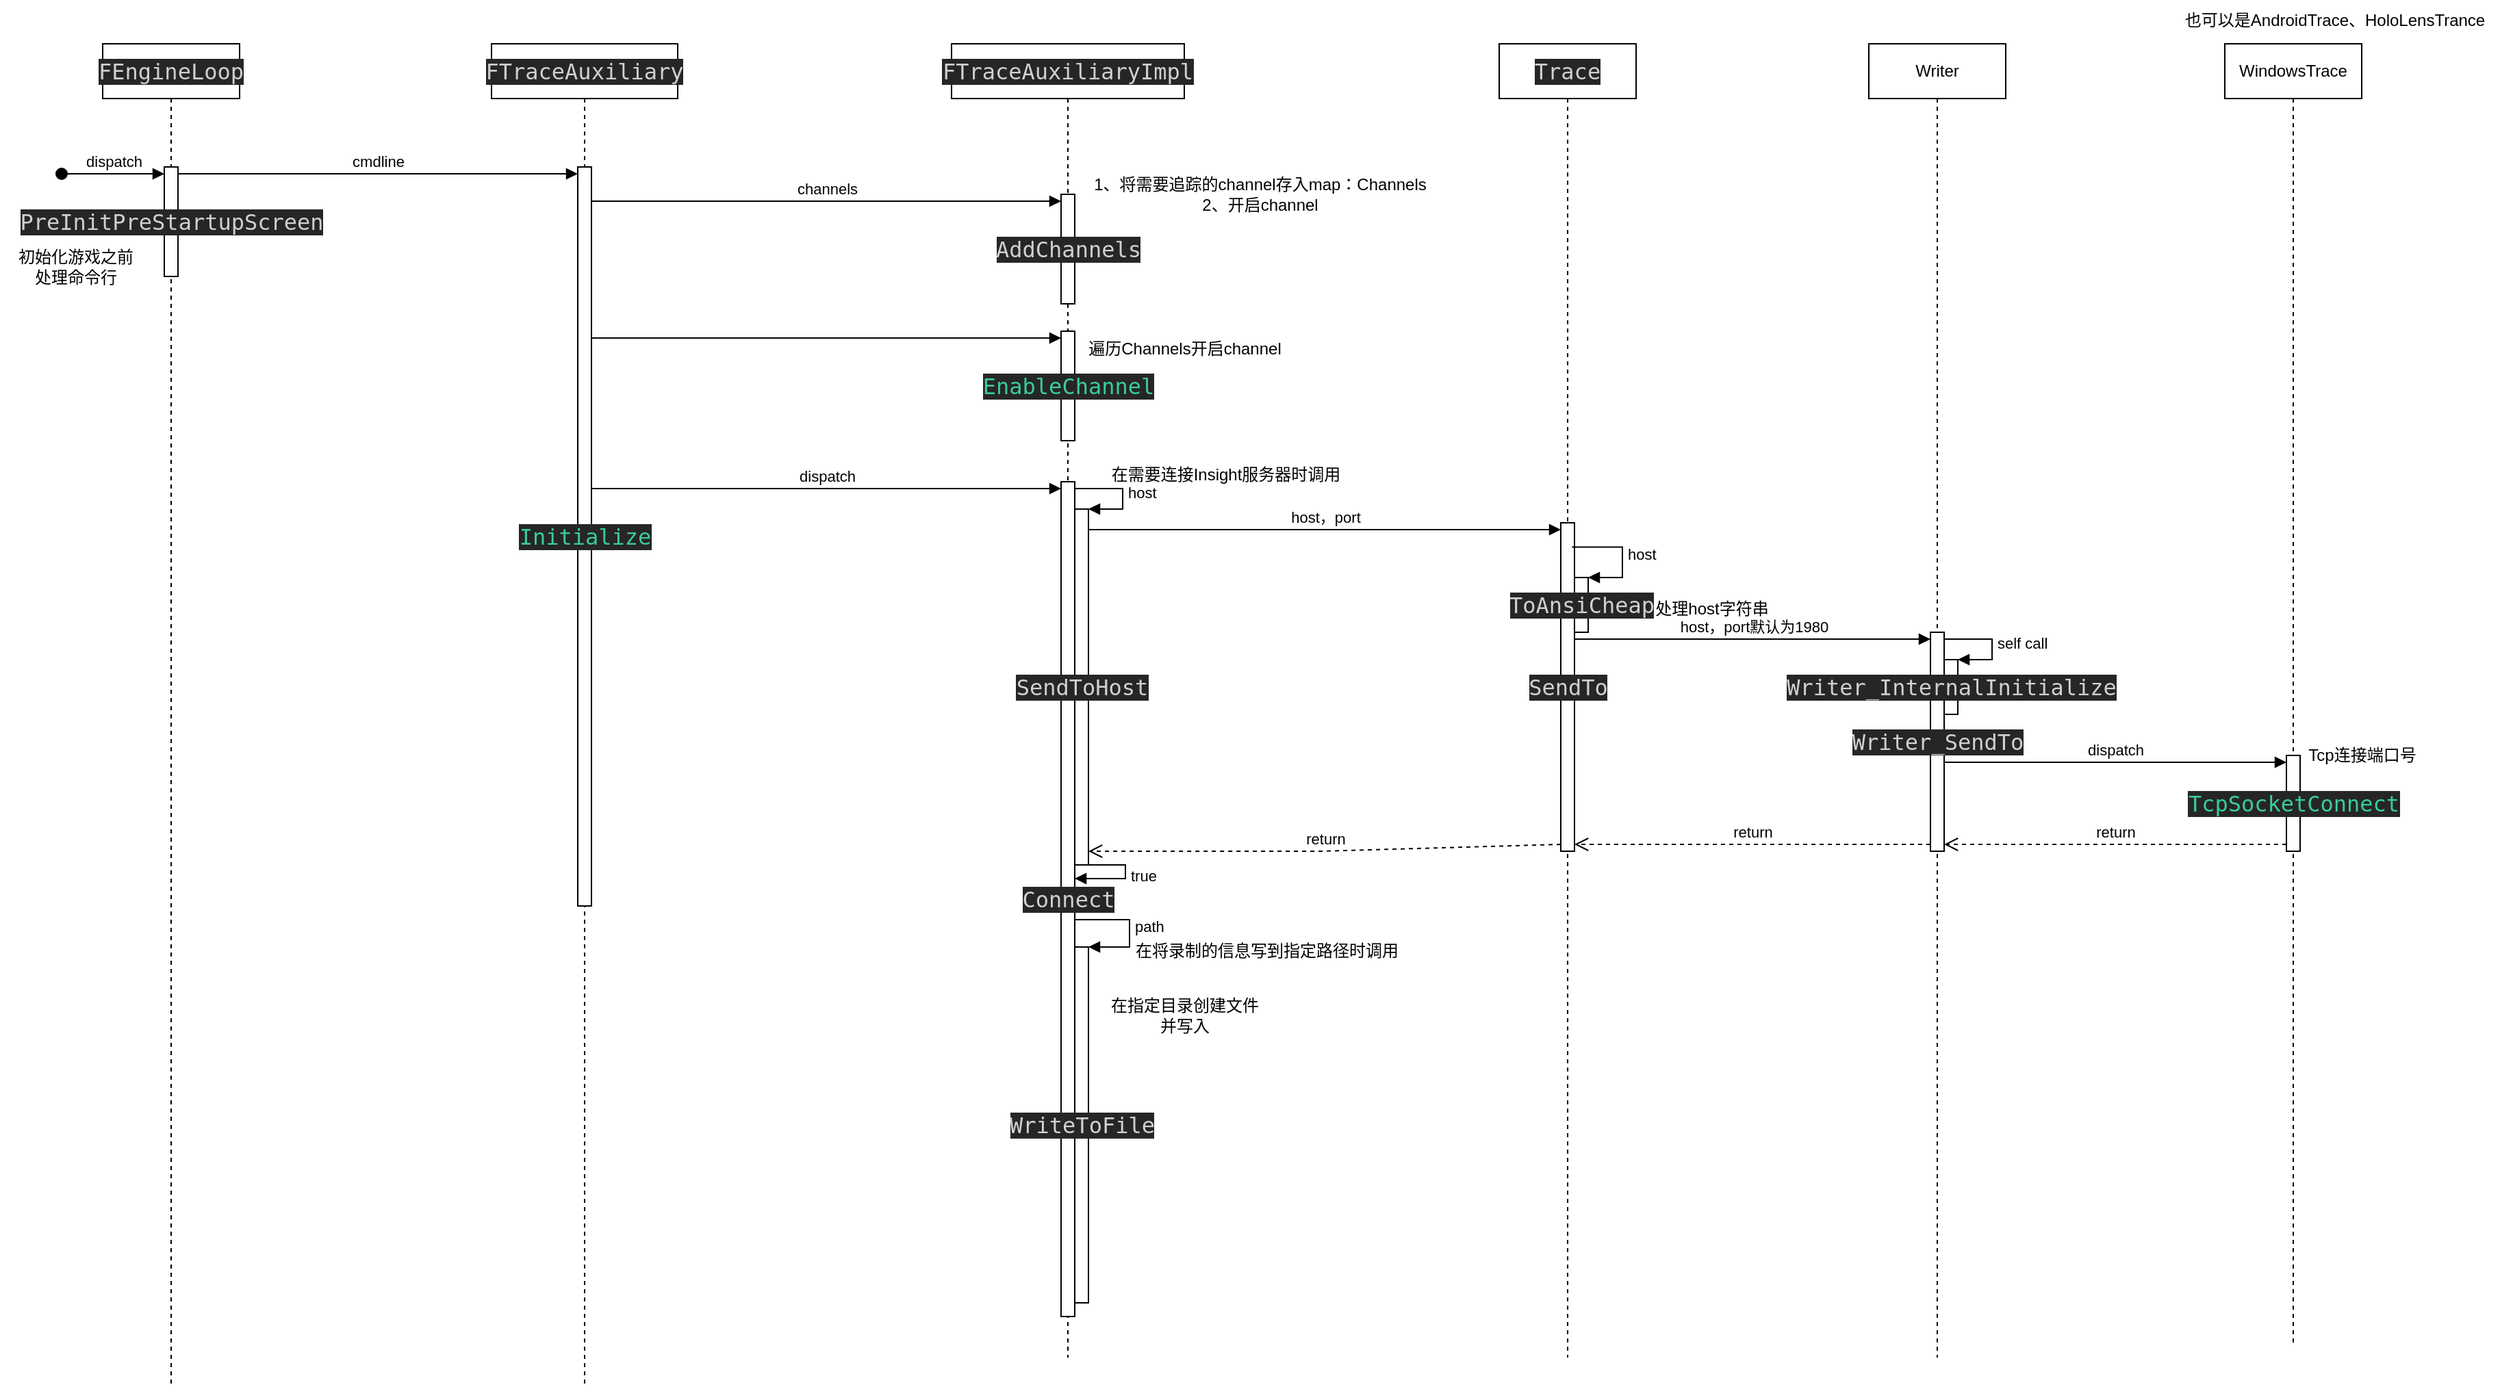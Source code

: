 <mxfile version="26.0.13">
  <diagram name="第 1 页" id="UgfqnTjjX8_KX1mcIwZx">
    <mxGraphModel dx="890" dy="505" grid="1" gridSize="10" guides="1" tooltips="1" connect="1" arrows="1" fold="1" page="1" pageScale="1" pageWidth="827" pageHeight="1169" math="0" shadow="0">
      <root>
        <mxCell id="0" />
        <mxCell id="1" parent="0" />
        <mxCell id="SOtteh8btGvdTnXQB1vJ-2" value="&lt;div style=&quot;background-color:#262626;color:#d0d0d0&quot;&gt;&lt;pre style=&quot;font-family:&#39;JetBrains Mono&#39;,monospace;font-size:12.0pt;&quot;&gt;FEngineLoop&lt;/pre&gt;&lt;/div&gt;" style="shape=umlLifeline;perimeter=lifelinePerimeter;whiteSpace=wrap;html=1;container=1;dropTarget=0;collapsible=0;recursiveResize=0;outlineConnect=0;portConstraint=eastwest;newEdgeStyle={&quot;curved&quot;:0,&quot;rounded&quot;:0};" vertex="1" parent="1">
          <mxGeometry x="80" y="80" width="100" height="980" as="geometry" />
        </mxCell>
        <mxCell id="SOtteh8btGvdTnXQB1vJ-3" value="&lt;div style=&quot;background-color:#262626;color:#d0d0d0&quot;&gt;&lt;pre style=&quot;font-family:&#39;JetBrains Mono&#39;,monospace;font-size:12.0pt;&quot;&gt;PreInitPreStartupScreen&lt;/pre&gt;&lt;/div&gt;" style="html=1;points=[[0,0,0,0,5],[0,1,0,0,-5],[1,0,0,0,5],[1,1,0,0,-5]];perimeter=orthogonalPerimeter;outlineConnect=0;targetShapes=umlLifeline;portConstraint=eastwest;newEdgeStyle={&quot;curved&quot;:0,&quot;rounded&quot;:0};" vertex="1" parent="SOtteh8btGvdTnXQB1vJ-2">
          <mxGeometry x="45" y="90" width="10" height="80" as="geometry" />
        </mxCell>
        <mxCell id="SOtteh8btGvdTnXQB1vJ-4" value="dispatch" style="html=1;verticalAlign=bottom;startArrow=oval;endArrow=block;startSize=8;curved=0;rounded=0;entryX=0;entryY=0;entryDx=0;entryDy=5;" edge="1" target="SOtteh8btGvdTnXQB1vJ-3" parent="SOtteh8btGvdTnXQB1vJ-2">
          <mxGeometry relative="1" as="geometry">
            <mxPoint x="-30" y="95" as="sourcePoint" />
          </mxGeometry>
        </mxCell>
        <mxCell id="SOtteh8btGvdTnXQB1vJ-5" value="初始化游戏之前&lt;div&gt;处理命令行&lt;/div&gt;" style="text;html=1;align=center;verticalAlign=middle;resizable=0;points=[];autosize=1;strokeColor=none;fillColor=none;" vertex="1" parent="1">
          <mxGeometry x="5" y="223" width="110" height="40" as="geometry" />
        </mxCell>
        <mxCell id="SOtteh8btGvdTnXQB1vJ-6" value="&lt;span style=&quot;font-family: &amp;quot;JetBrains Mono&amp;quot;, monospace; font-size: 12pt; background-color: rgb(38, 38, 38); color: rgb(208, 208, 208);&quot;&gt;FTraceAuxiliary&lt;/span&gt;" style="shape=umlLifeline;perimeter=lifelinePerimeter;whiteSpace=wrap;html=1;container=1;dropTarget=0;collapsible=0;recursiveResize=0;outlineConnect=0;portConstraint=eastwest;newEdgeStyle={&quot;curved&quot;:0,&quot;rounded&quot;:0};" vertex="1" parent="1">
          <mxGeometry x="364" y="80" width="136" height="980" as="geometry" />
        </mxCell>
        <mxCell id="SOtteh8btGvdTnXQB1vJ-7" value="&lt;div style=&quot;background-color:#262626;color:#d0d0d0&quot;&gt;&lt;pre style=&quot;font-family:&#39;JetBrains Mono&#39;,monospace;font-size:12.0pt;&quot;&gt;&lt;span style=&quot;color:#39cc9b;&quot;&gt;Initialize&lt;/span&gt;&lt;/pre&gt;&lt;/div&gt;" style="html=1;points=[[0,0,0,0,5],[0,1,0,0,-5],[1,0,0,0,5],[1,1,0,0,-5]];perimeter=orthogonalPerimeter;outlineConnect=0;targetShapes=umlLifeline;portConstraint=eastwest;newEdgeStyle={&quot;curved&quot;:0,&quot;rounded&quot;:0};" vertex="1" parent="SOtteh8btGvdTnXQB1vJ-6">
          <mxGeometry x="63" y="90" width="10" height="540" as="geometry" />
        </mxCell>
        <mxCell id="SOtteh8btGvdTnXQB1vJ-8" value="cmdline" style="html=1;verticalAlign=bottom;endArrow=block;curved=0;rounded=0;entryX=0;entryY=0;entryDx=0;entryDy=5;exitX=1;exitY=0;exitDx=0;exitDy=5;exitPerimeter=0;" edge="1" target="SOtteh8btGvdTnXQB1vJ-7" parent="1" source="SOtteh8btGvdTnXQB1vJ-3">
          <mxGeometry relative="1" as="geometry">
            <mxPoint x="350" y="175" as="sourcePoint" />
            <mxPoint as="offset" />
          </mxGeometry>
        </mxCell>
        <mxCell id="SOtteh8btGvdTnXQB1vJ-10" value="&lt;div style=&quot;background-color:#262626;color:#d0d0d0&quot;&gt;&lt;pre style=&quot;font-family:&#39;JetBrains Mono&#39;,monospace;font-size:12.0pt;&quot;&gt;FTraceAuxiliaryImpl&lt;/pre&gt;&lt;/div&gt;" style="shape=umlLifeline;perimeter=lifelinePerimeter;whiteSpace=wrap;html=1;container=1;dropTarget=0;collapsible=0;recursiveResize=0;outlineConnect=0;portConstraint=eastwest;newEdgeStyle={&quot;curved&quot;:0,&quot;rounded&quot;:0};" vertex="1" parent="1">
          <mxGeometry x="700" y="80" width="170" height="960" as="geometry" />
        </mxCell>
        <mxCell id="SOtteh8btGvdTnXQB1vJ-11" value="&lt;div style=&quot;background-color:#262626;color:#d0d0d0&quot;&gt;&lt;pre style=&quot;font-family:&#39;JetBrains Mono&#39;,monospace;font-size:12.0pt;&quot;&gt;AddChannels&lt;/pre&gt;&lt;/div&gt;" style="html=1;points=[[0,0,0,0,5],[0,1,0,0,-5],[1,0,0,0,5],[1,1,0,0,-5]];perimeter=orthogonalPerimeter;outlineConnect=0;targetShapes=umlLifeline;portConstraint=eastwest;newEdgeStyle={&quot;curved&quot;:0,&quot;rounded&quot;:0};" vertex="1" parent="SOtteh8btGvdTnXQB1vJ-10">
          <mxGeometry x="80" y="110" width="10" height="80" as="geometry" />
        </mxCell>
        <mxCell id="SOtteh8btGvdTnXQB1vJ-15" value="&lt;div style=&quot;background-color:#262626;color:#d0d0d0&quot;&gt;&lt;pre style=&quot;font-family:&#39;JetBrains Mono&#39;,monospace;font-size:12.0pt;&quot;&gt;&lt;span style=&quot;color:#39cc9b;&quot;&gt;EnableChannel&lt;/span&gt;&lt;/pre&gt;&lt;/div&gt;" style="html=1;points=[[0,0,0,0,5],[0,1,0,0,-5],[1,0,0,0,5],[1,1,0,0,-5]];perimeter=orthogonalPerimeter;outlineConnect=0;targetShapes=umlLifeline;portConstraint=eastwest;newEdgeStyle={&quot;curved&quot;:0,&quot;rounded&quot;:0};" vertex="1" parent="SOtteh8btGvdTnXQB1vJ-10">
          <mxGeometry x="80" y="210" width="10" height="80" as="geometry" />
        </mxCell>
        <mxCell id="SOtteh8btGvdTnXQB1vJ-19" value="&lt;div style=&quot;background-color:#262626;color:#d0d0d0&quot;&gt;&lt;pre style=&quot;font-family:&#39;JetBrains Mono&#39;,monospace;font-size:12.0pt;&quot;&gt;Connect&lt;/pre&gt;&lt;/div&gt;" style="html=1;points=[[0,0,0,0,5],[0,1,0,0,-5],[1,0,0,0,5],[1,1,0,0,-5]];perimeter=orthogonalPerimeter;outlineConnect=0;targetShapes=umlLifeline;portConstraint=eastwest;newEdgeStyle={&quot;curved&quot;:0,&quot;rounded&quot;:0};" vertex="1" parent="SOtteh8btGvdTnXQB1vJ-10">
          <mxGeometry x="80" y="320" width="10" height="610" as="geometry" />
        </mxCell>
        <mxCell id="SOtteh8btGvdTnXQB1vJ-25" value="&lt;div style=&quot;background-color:#262626;color:#d0d0d0&quot;&gt;&lt;pre style=&quot;font-family:&#39;JetBrains Mono&#39;,monospace;font-size:12.0pt;&quot;&gt;SendToHost&lt;/pre&gt;&lt;/div&gt;" style="html=1;points=[[0,0,0,0,5],[0,1,0,0,-5],[1,0,0,0,5],[1,1,0,0,-5]];perimeter=orthogonalPerimeter;outlineConnect=0;targetShapes=umlLifeline;portConstraint=eastwest;newEdgeStyle={&quot;curved&quot;:0,&quot;rounded&quot;:0};" vertex="1" parent="SOtteh8btGvdTnXQB1vJ-10">
          <mxGeometry x="90" y="340" width="10" height="260" as="geometry" />
        </mxCell>
        <mxCell id="SOtteh8btGvdTnXQB1vJ-26" value="host" style="html=1;align=left;spacingLeft=2;endArrow=block;rounded=0;edgeStyle=orthogonalEdgeStyle;curved=0;rounded=0;exitX=1;exitY=0;exitDx=0;exitDy=5;exitPerimeter=0;" edge="1" target="SOtteh8btGvdTnXQB1vJ-25" parent="SOtteh8btGvdTnXQB1vJ-10" source="SOtteh8btGvdTnXQB1vJ-19">
          <mxGeometry relative="1" as="geometry">
            <mxPoint x="95" y="330" as="sourcePoint" />
            <Array as="points">
              <mxPoint x="125" y="325" />
              <mxPoint x="125" y="340" />
            </Array>
          </mxGeometry>
        </mxCell>
        <mxCell id="SOtteh8btGvdTnXQB1vJ-28" value="true" style="html=1;align=left;spacingLeft=2;endArrow=block;rounded=0;edgeStyle=orthogonalEdgeStyle;curved=0;rounded=0;exitX=1;exitY=1;exitDx=0;exitDy=-5;exitPerimeter=0;" edge="1" target="SOtteh8btGvdTnXQB1vJ-19" parent="SOtteh8btGvdTnXQB1vJ-10" source="SOtteh8btGvdTnXQB1vJ-25">
          <mxGeometry relative="1" as="geometry">
            <mxPoint x="97" y="390" as="sourcePoint" />
            <Array as="points">
              <mxPoint x="100" y="600" />
              <mxPoint x="127" y="600" />
              <mxPoint x="127" y="610" />
            </Array>
            <mxPoint x="102" y="420.029" as="targetPoint" />
          </mxGeometry>
        </mxCell>
        <mxCell id="SOtteh8btGvdTnXQB1vJ-57" value="&lt;div style=&quot;background-color:#262626;color:#d0d0d0&quot;&gt;&lt;pre style=&quot;font-family:&#39;JetBrains Mono&#39;,monospace;font-size:12.0pt;&quot;&gt;WriteToFile&lt;/pre&gt;&lt;/div&gt;" style="html=1;points=[[0,0,0,0,5],[0,1,0,0,-5],[1,0,0,0,5],[1,1,0,0,-5]];perimeter=orthogonalPerimeter;outlineConnect=0;targetShapes=umlLifeline;portConstraint=eastwest;newEdgeStyle={&quot;curved&quot;:0,&quot;rounded&quot;:0};" vertex="1" parent="SOtteh8btGvdTnXQB1vJ-10">
          <mxGeometry x="90" y="660" width="10" height="260" as="geometry" />
        </mxCell>
        <mxCell id="SOtteh8btGvdTnXQB1vJ-58" value="path" style="html=1;align=left;spacingLeft=2;endArrow=block;rounded=0;edgeStyle=orthogonalEdgeStyle;curved=0;rounded=0;" edge="1" target="SOtteh8btGvdTnXQB1vJ-57" parent="SOtteh8btGvdTnXQB1vJ-10" source="SOtteh8btGvdTnXQB1vJ-19">
          <mxGeometry x="0.004" relative="1" as="geometry">
            <mxPoint x="100" y="830" as="sourcePoint" />
            <Array as="points">
              <mxPoint x="130" y="640" />
              <mxPoint x="130" y="660" />
            </Array>
            <mxPoint as="offset" />
          </mxGeometry>
        </mxCell>
        <mxCell id="SOtteh8btGvdTnXQB1vJ-12" value="channels" style="html=1;verticalAlign=bottom;endArrow=block;curved=0;rounded=0;entryX=0;entryY=0;entryDx=0;entryDy=5;" edge="1" target="SOtteh8btGvdTnXQB1vJ-11" parent="1" source="SOtteh8btGvdTnXQB1vJ-7">
          <mxGeometry relative="1" as="geometry">
            <mxPoint x="710" y="195" as="sourcePoint" />
          </mxGeometry>
        </mxCell>
        <mxCell id="SOtteh8btGvdTnXQB1vJ-14" value="1、将需要追踪的channel存入map：Channels&lt;div&gt;2、开启channel&lt;/div&gt;" style="text;html=1;align=center;verticalAlign=middle;resizable=0;points=[];autosize=1;strokeColor=none;fillColor=none;" vertex="1" parent="1">
          <mxGeometry x="790" y="170" width="270" height="40" as="geometry" />
        </mxCell>
        <mxCell id="SOtteh8btGvdTnXQB1vJ-16" value="" style="html=1;verticalAlign=bottom;endArrow=block;curved=0;rounded=0;entryX=0;entryY=0;entryDx=0;entryDy=5;" edge="1" target="SOtteh8btGvdTnXQB1vJ-15" parent="1" source="SOtteh8btGvdTnXQB1vJ-7">
          <mxGeometry relative="1" as="geometry">
            <mxPoint x="710" y="295" as="sourcePoint" />
          </mxGeometry>
        </mxCell>
        <mxCell id="SOtteh8btGvdTnXQB1vJ-18" value="遍历Channels开启channel" style="text;html=1;align=center;verticalAlign=middle;resizable=0;points=[];autosize=1;strokeColor=none;fillColor=none;" vertex="1" parent="1">
          <mxGeometry x="790" y="288" width="160" height="30" as="geometry" />
        </mxCell>
        <mxCell id="SOtteh8btGvdTnXQB1vJ-20" value="dispatch" style="html=1;verticalAlign=bottom;endArrow=block;curved=0;rounded=0;entryX=0;entryY=0;entryDx=0;entryDy=5;" edge="1" target="SOtteh8btGvdTnXQB1vJ-19" parent="1" source="SOtteh8btGvdTnXQB1vJ-7">
          <mxGeometry relative="1" as="geometry">
            <mxPoint x="710" y="405" as="sourcePoint" />
          </mxGeometry>
        </mxCell>
        <mxCell id="SOtteh8btGvdTnXQB1vJ-29" value="在需要连接Insight服务器时调用" style="text;html=1;align=center;verticalAlign=middle;resizable=0;points=[];autosize=1;strokeColor=none;fillColor=none;" vertex="1" parent="1">
          <mxGeometry x="805" y="380" width="190" height="30" as="geometry" />
        </mxCell>
        <mxCell id="SOtteh8btGvdTnXQB1vJ-30" value="&lt;div style=&quot;background-color:#262626;color:#d0d0d0&quot;&gt;&lt;pre style=&quot;font-family:&#39;JetBrains Mono&#39;,monospace;font-size:12.0pt;&quot;&gt;Trace&lt;/pre&gt;&lt;/div&gt;" style="shape=umlLifeline;perimeter=lifelinePerimeter;whiteSpace=wrap;html=1;container=1;dropTarget=0;collapsible=0;recursiveResize=0;outlineConnect=0;portConstraint=eastwest;newEdgeStyle={&quot;curved&quot;:0,&quot;rounded&quot;:0};" vertex="1" parent="1">
          <mxGeometry x="1100" y="80" width="100" height="960" as="geometry" />
        </mxCell>
        <mxCell id="SOtteh8btGvdTnXQB1vJ-31" value="&lt;div style=&quot;background-color:#262626;color:#d0d0d0&quot;&gt;&lt;pre style=&quot;font-family:&#39;JetBrains Mono&#39;,monospace;font-size:12.0pt;&quot;&gt;SendTo&lt;/pre&gt;&lt;/div&gt;" style="html=1;points=[[0,0,0,0,5],[0,1,0,0,-5],[1,0,0,0,5],[1,1,0,0,-5]];perimeter=orthogonalPerimeter;outlineConnect=0;targetShapes=umlLifeline;portConstraint=eastwest;newEdgeStyle={&quot;curved&quot;:0,&quot;rounded&quot;:0};" vertex="1" parent="SOtteh8btGvdTnXQB1vJ-30">
          <mxGeometry x="45" y="350" width="10" height="240" as="geometry" />
        </mxCell>
        <mxCell id="SOtteh8btGvdTnXQB1vJ-37" value="&lt;div style=&quot;background-color:#262626;color:#d0d0d0&quot;&gt;&lt;pre style=&quot;font-family:&#39;JetBrains Mono&#39;,monospace;font-size:12.0pt;&quot;&gt;ToAnsiCheap&lt;/pre&gt;&lt;/div&gt;" style="html=1;points=[[0,0,0,0,5],[0,1,0,0,-5],[1,0,0,0,5],[1,1,0,0,-5]];perimeter=orthogonalPerimeter;outlineConnect=0;targetShapes=umlLifeline;portConstraint=eastwest;newEdgeStyle={&quot;curved&quot;:0,&quot;rounded&quot;:0};" vertex="1" parent="SOtteh8btGvdTnXQB1vJ-30">
          <mxGeometry x="55" y="390" width="10" height="40" as="geometry" />
        </mxCell>
        <mxCell id="SOtteh8btGvdTnXQB1vJ-38" value="host" style="html=1;align=left;spacingLeft=2;endArrow=block;rounded=0;edgeStyle=orthogonalEdgeStyle;curved=0;rounded=0;exitX=0.814;exitY=0.074;exitDx=0;exitDy=0;exitPerimeter=0;" edge="1" target="SOtteh8btGvdTnXQB1vJ-37" parent="SOtteh8btGvdTnXQB1vJ-30" source="SOtteh8btGvdTnXQB1vJ-31">
          <mxGeometry relative="1" as="geometry">
            <mxPoint x="60" y="370" as="sourcePoint" />
            <Array as="points">
              <mxPoint x="90" y="368" />
              <mxPoint x="90" y="390" />
            </Array>
          </mxGeometry>
        </mxCell>
        <mxCell id="SOtteh8btGvdTnXQB1vJ-32" value="host，port" style="html=1;verticalAlign=bottom;endArrow=block;curved=0;rounded=0;entryX=0;entryY=0;entryDx=0;entryDy=5;" edge="1" target="SOtteh8btGvdTnXQB1vJ-31" parent="1" source="SOtteh8btGvdTnXQB1vJ-25">
          <mxGeometry x="0.0" relative="1" as="geometry">
            <mxPoint x="1070" y="415" as="sourcePoint" />
            <mxPoint as="offset" />
          </mxGeometry>
        </mxCell>
        <mxCell id="SOtteh8btGvdTnXQB1vJ-33" value="return" style="html=1;verticalAlign=bottom;endArrow=open;dashed=1;endSize=8;curved=0;rounded=0;exitX=0;exitY=1;exitDx=0;exitDy=-5;" edge="1" source="SOtteh8btGvdTnXQB1vJ-31" parent="1" target="SOtteh8btGvdTnXQB1vJ-25">
          <mxGeometry relative="1" as="geometry">
            <mxPoint x="1070" y="485" as="targetPoint" />
            <Array as="points">
              <mxPoint x="970" y="670" />
            </Array>
          </mxGeometry>
        </mxCell>
        <mxCell id="SOtteh8btGvdTnXQB1vJ-39" value="处理host字符串" style="text;html=1;align=center;verticalAlign=middle;resizable=0;points=[];autosize=1;strokeColor=none;fillColor=none;" vertex="1" parent="1">
          <mxGeometry x="1200" y="478" width="110" height="30" as="geometry" />
        </mxCell>
        <mxCell id="SOtteh8btGvdTnXQB1vJ-40" value="Writer" style="shape=umlLifeline;perimeter=lifelinePerimeter;whiteSpace=wrap;html=1;container=1;dropTarget=0;collapsible=0;recursiveResize=0;outlineConnect=0;portConstraint=eastwest;newEdgeStyle={&quot;curved&quot;:0,&quot;rounded&quot;:0};" vertex="1" parent="1">
          <mxGeometry x="1370" y="80" width="100" height="960" as="geometry" />
        </mxCell>
        <mxCell id="SOtteh8btGvdTnXQB1vJ-41" value="&lt;div style=&quot;background-color:#262626;color:#d0d0d0&quot;&gt;&lt;pre style=&quot;font-family:&#39;JetBrains Mono&#39;,monospace;font-size:12.0pt;&quot;&gt;Writer_SendTo&lt;/pre&gt;&lt;/div&gt;" style="html=1;points=[[0,0,0,0,5],[0,1,0,0,-5],[1,0,0,0,5],[1,1,0,0,-5]];perimeter=orthogonalPerimeter;outlineConnect=0;targetShapes=umlLifeline;portConstraint=eastwest;newEdgeStyle={&quot;curved&quot;:0,&quot;rounded&quot;:0};" vertex="1" parent="SOtteh8btGvdTnXQB1vJ-40">
          <mxGeometry x="45" y="430" width="10" height="160" as="geometry" />
        </mxCell>
        <mxCell id="SOtteh8btGvdTnXQB1vJ-47" value="&lt;div style=&quot;background-color:#262626;color:#d0d0d0&quot;&gt;&lt;pre style=&quot;font-family:&#39;JetBrains Mono&#39;,monospace;font-size:12.0pt;&quot;&gt;Writer_InternalInitialize&lt;/pre&gt;&lt;/div&gt;" style="html=1;points=[[0,0,0,0,5],[0,1,0,0,-5],[1,0,0,0,5],[1,1,0,0,-5]];perimeter=orthogonalPerimeter;outlineConnect=0;targetShapes=umlLifeline;portConstraint=eastwest;newEdgeStyle={&quot;curved&quot;:0,&quot;rounded&quot;:0};" vertex="1" parent="SOtteh8btGvdTnXQB1vJ-40">
          <mxGeometry x="55" y="450" width="10" height="40" as="geometry" />
        </mxCell>
        <mxCell id="SOtteh8btGvdTnXQB1vJ-48" value="self call" style="html=1;align=left;spacingLeft=2;endArrow=block;rounded=0;edgeStyle=orthogonalEdgeStyle;curved=0;rounded=0;exitX=1;exitY=0;exitDx=0;exitDy=5;exitPerimeter=0;" edge="1" target="SOtteh8btGvdTnXQB1vJ-47" parent="SOtteh8btGvdTnXQB1vJ-40" source="SOtteh8btGvdTnXQB1vJ-41">
          <mxGeometry relative="1" as="geometry">
            <mxPoint x="60" y="430" as="sourcePoint" />
            <Array as="points">
              <mxPoint x="90" y="435" />
              <mxPoint x="90" y="450" />
            </Array>
          </mxGeometry>
        </mxCell>
        <mxCell id="SOtteh8btGvdTnXQB1vJ-43" value="return" style="html=1;verticalAlign=bottom;endArrow=open;dashed=1;endSize=8;curved=0;rounded=0;exitX=0;exitY=1;exitDx=0;exitDy=-5;entryX=1;entryY=1;entryDx=0;entryDy=-5;entryPerimeter=0;" edge="1" source="SOtteh8btGvdTnXQB1vJ-41" parent="1" target="SOtteh8btGvdTnXQB1vJ-31">
          <mxGeometry relative="1" as="geometry">
            <mxPoint x="1340" y="645" as="targetPoint" />
          </mxGeometry>
        </mxCell>
        <mxCell id="SOtteh8btGvdTnXQB1vJ-42" value="host，port默认为1980" style="html=1;verticalAlign=bottom;endArrow=block;curved=0;rounded=0;entryX=0;entryY=0;entryDx=0;entryDy=5;" edge="1" target="SOtteh8btGvdTnXQB1vJ-41" parent="1" source="SOtteh8btGvdTnXQB1vJ-31">
          <mxGeometry x="0.002" relative="1" as="geometry">
            <mxPoint x="1340" y="575" as="sourcePoint" />
            <mxPoint as="offset" />
          </mxGeometry>
        </mxCell>
        <mxCell id="SOtteh8btGvdTnXQB1vJ-51" value="WindowsTrace" style="shape=umlLifeline;perimeter=lifelinePerimeter;whiteSpace=wrap;html=1;container=1;dropTarget=0;collapsible=0;recursiveResize=0;outlineConnect=0;portConstraint=eastwest;newEdgeStyle={&quot;curved&quot;:0,&quot;rounded&quot;:0};" vertex="1" parent="1">
          <mxGeometry x="1630" y="80" width="100" height="950" as="geometry" />
        </mxCell>
        <mxCell id="SOtteh8btGvdTnXQB1vJ-53" value="&lt;div style=&quot;background-color:#262626;color:#d0d0d0&quot;&gt;&lt;pre style=&quot;font-family:&#39;JetBrains Mono&#39;,monospace;font-size:12.0pt;&quot;&gt;&lt;span style=&quot;color:#39cc9b;&quot;&gt;TcpSocketConnect&lt;/span&gt;&lt;/pre&gt;&lt;/div&gt;" style="html=1;points=[[0,0,0,0,5],[0,1,0,0,-5],[1,0,0,0,5],[1,1,0,0,-5]];perimeter=orthogonalPerimeter;outlineConnect=0;targetShapes=umlLifeline;portConstraint=eastwest;newEdgeStyle={&quot;curved&quot;:0,&quot;rounded&quot;:0};" vertex="1" parent="SOtteh8btGvdTnXQB1vJ-51">
          <mxGeometry x="45" y="520" width="10" height="70" as="geometry" />
        </mxCell>
        <mxCell id="SOtteh8btGvdTnXQB1vJ-52" value="也可以是AndroidTrace、HoloLensTrance" style="text;html=1;align=center;verticalAlign=middle;resizable=0;points=[];autosize=1;strokeColor=none;fillColor=none;" vertex="1" parent="1">
          <mxGeometry x="1590" y="48" width="240" height="30" as="geometry" />
        </mxCell>
        <mxCell id="SOtteh8btGvdTnXQB1vJ-54" value="dispatch" style="html=1;verticalAlign=bottom;endArrow=block;curved=0;rounded=0;entryX=0;entryY=0;entryDx=0;entryDy=5;" edge="1" target="SOtteh8btGvdTnXQB1vJ-53" parent="1" source="SOtteh8btGvdTnXQB1vJ-41">
          <mxGeometry relative="1" as="geometry">
            <mxPoint x="1550" y="605" as="sourcePoint" />
          </mxGeometry>
        </mxCell>
        <mxCell id="SOtteh8btGvdTnXQB1vJ-55" value="return" style="html=1;verticalAlign=bottom;endArrow=open;dashed=1;endSize=8;curved=0;rounded=0;exitX=0;exitY=1;exitDx=0;exitDy=-5;entryX=1;entryY=1;entryDx=0;entryDy=-5;entryPerimeter=0;" edge="1" source="SOtteh8btGvdTnXQB1vJ-53" parent="1" target="SOtteh8btGvdTnXQB1vJ-41">
          <mxGeometry relative="1" as="geometry">
            <mxPoint x="1550" y="675" as="targetPoint" />
          </mxGeometry>
        </mxCell>
        <mxCell id="SOtteh8btGvdTnXQB1vJ-56" value="Tcp连接端口号" style="text;html=1;align=center;verticalAlign=middle;resizable=0;points=[];autosize=1;strokeColor=none;fillColor=none;" vertex="1" parent="1">
          <mxGeometry x="1680" y="585" width="100" height="30" as="geometry" />
        </mxCell>
        <mxCell id="SOtteh8btGvdTnXQB1vJ-59" value="在将录制的信息写到指定路径时调用" style="text;html=1;align=center;verticalAlign=middle;resizable=0;points=[];autosize=1;strokeColor=none;fillColor=none;" vertex="1" parent="1">
          <mxGeometry x="820" y="728" width="220" height="30" as="geometry" />
        </mxCell>
        <mxCell id="SOtteh8btGvdTnXQB1vJ-60" value="在指定目录创建文件&lt;div&gt;并写入&lt;/div&gt;" style="text;html=1;align=center;verticalAlign=middle;resizable=0;points=[];autosize=1;strokeColor=none;fillColor=none;" vertex="1" parent="1">
          <mxGeometry x="805" y="770" width="130" height="40" as="geometry" />
        </mxCell>
      </root>
    </mxGraphModel>
  </diagram>
</mxfile>

